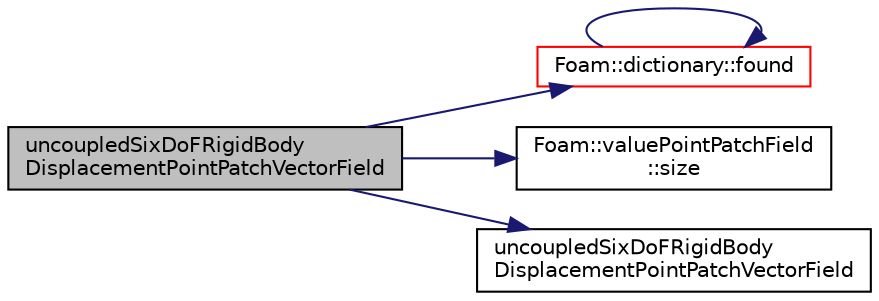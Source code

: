 digraph "uncoupledSixDoFRigidBodyDisplacementPointPatchVectorField"
{
  bgcolor="transparent";
  edge [fontname="Helvetica",fontsize="10",labelfontname="Helvetica",labelfontsize="10"];
  node [fontname="Helvetica",fontsize="10",shape=record];
  rankdir="LR";
  Node1 [label="uncoupledSixDoFRigidBody\lDisplacementPointPatchVectorField",height=0.2,width=0.4,color="black", fillcolor="grey75", style="filled", fontcolor="black"];
  Node1 -> Node2 [color="midnightblue",fontsize="10",style="solid",fontname="Helvetica"];
  Node2 [label="Foam::dictionary::found",height=0.2,width=0.4,color="red",URL="$a00531.html#ae9d6521e0e8d3956f9b49ddeb44877b8",tooltip="Search dictionary for given keyword. "];
  Node2 -> Node2 [color="midnightblue",fontsize="10",style="solid",fontname="Helvetica"];
  Node1 -> Node3 [color="midnightblue",fontsize="10",style="solid",fontname="Helvetica"];
  Node3 [label="Foam::valuePointPatchField\l::size",height=0.2,width=0.4,color="black",URL="$a02874.html#a65cea301e2d6033c43932d12d91c792f",tooltip="Return size. "];
  Node1 -> Node4 [color="midnightblue",fontsize="10",style="solid",fontname="Helvetica"];
  Node4 [label="uncoupledSixDoFRigidBody\lDisplacementPointPatchVectorField",height=0.2,width=0.4,color="black",URL="$a02831.html#ad3117dd3ec4a0bdc436df5052e20e53c",tooltip="Construct from patch and internal field. "];
}
